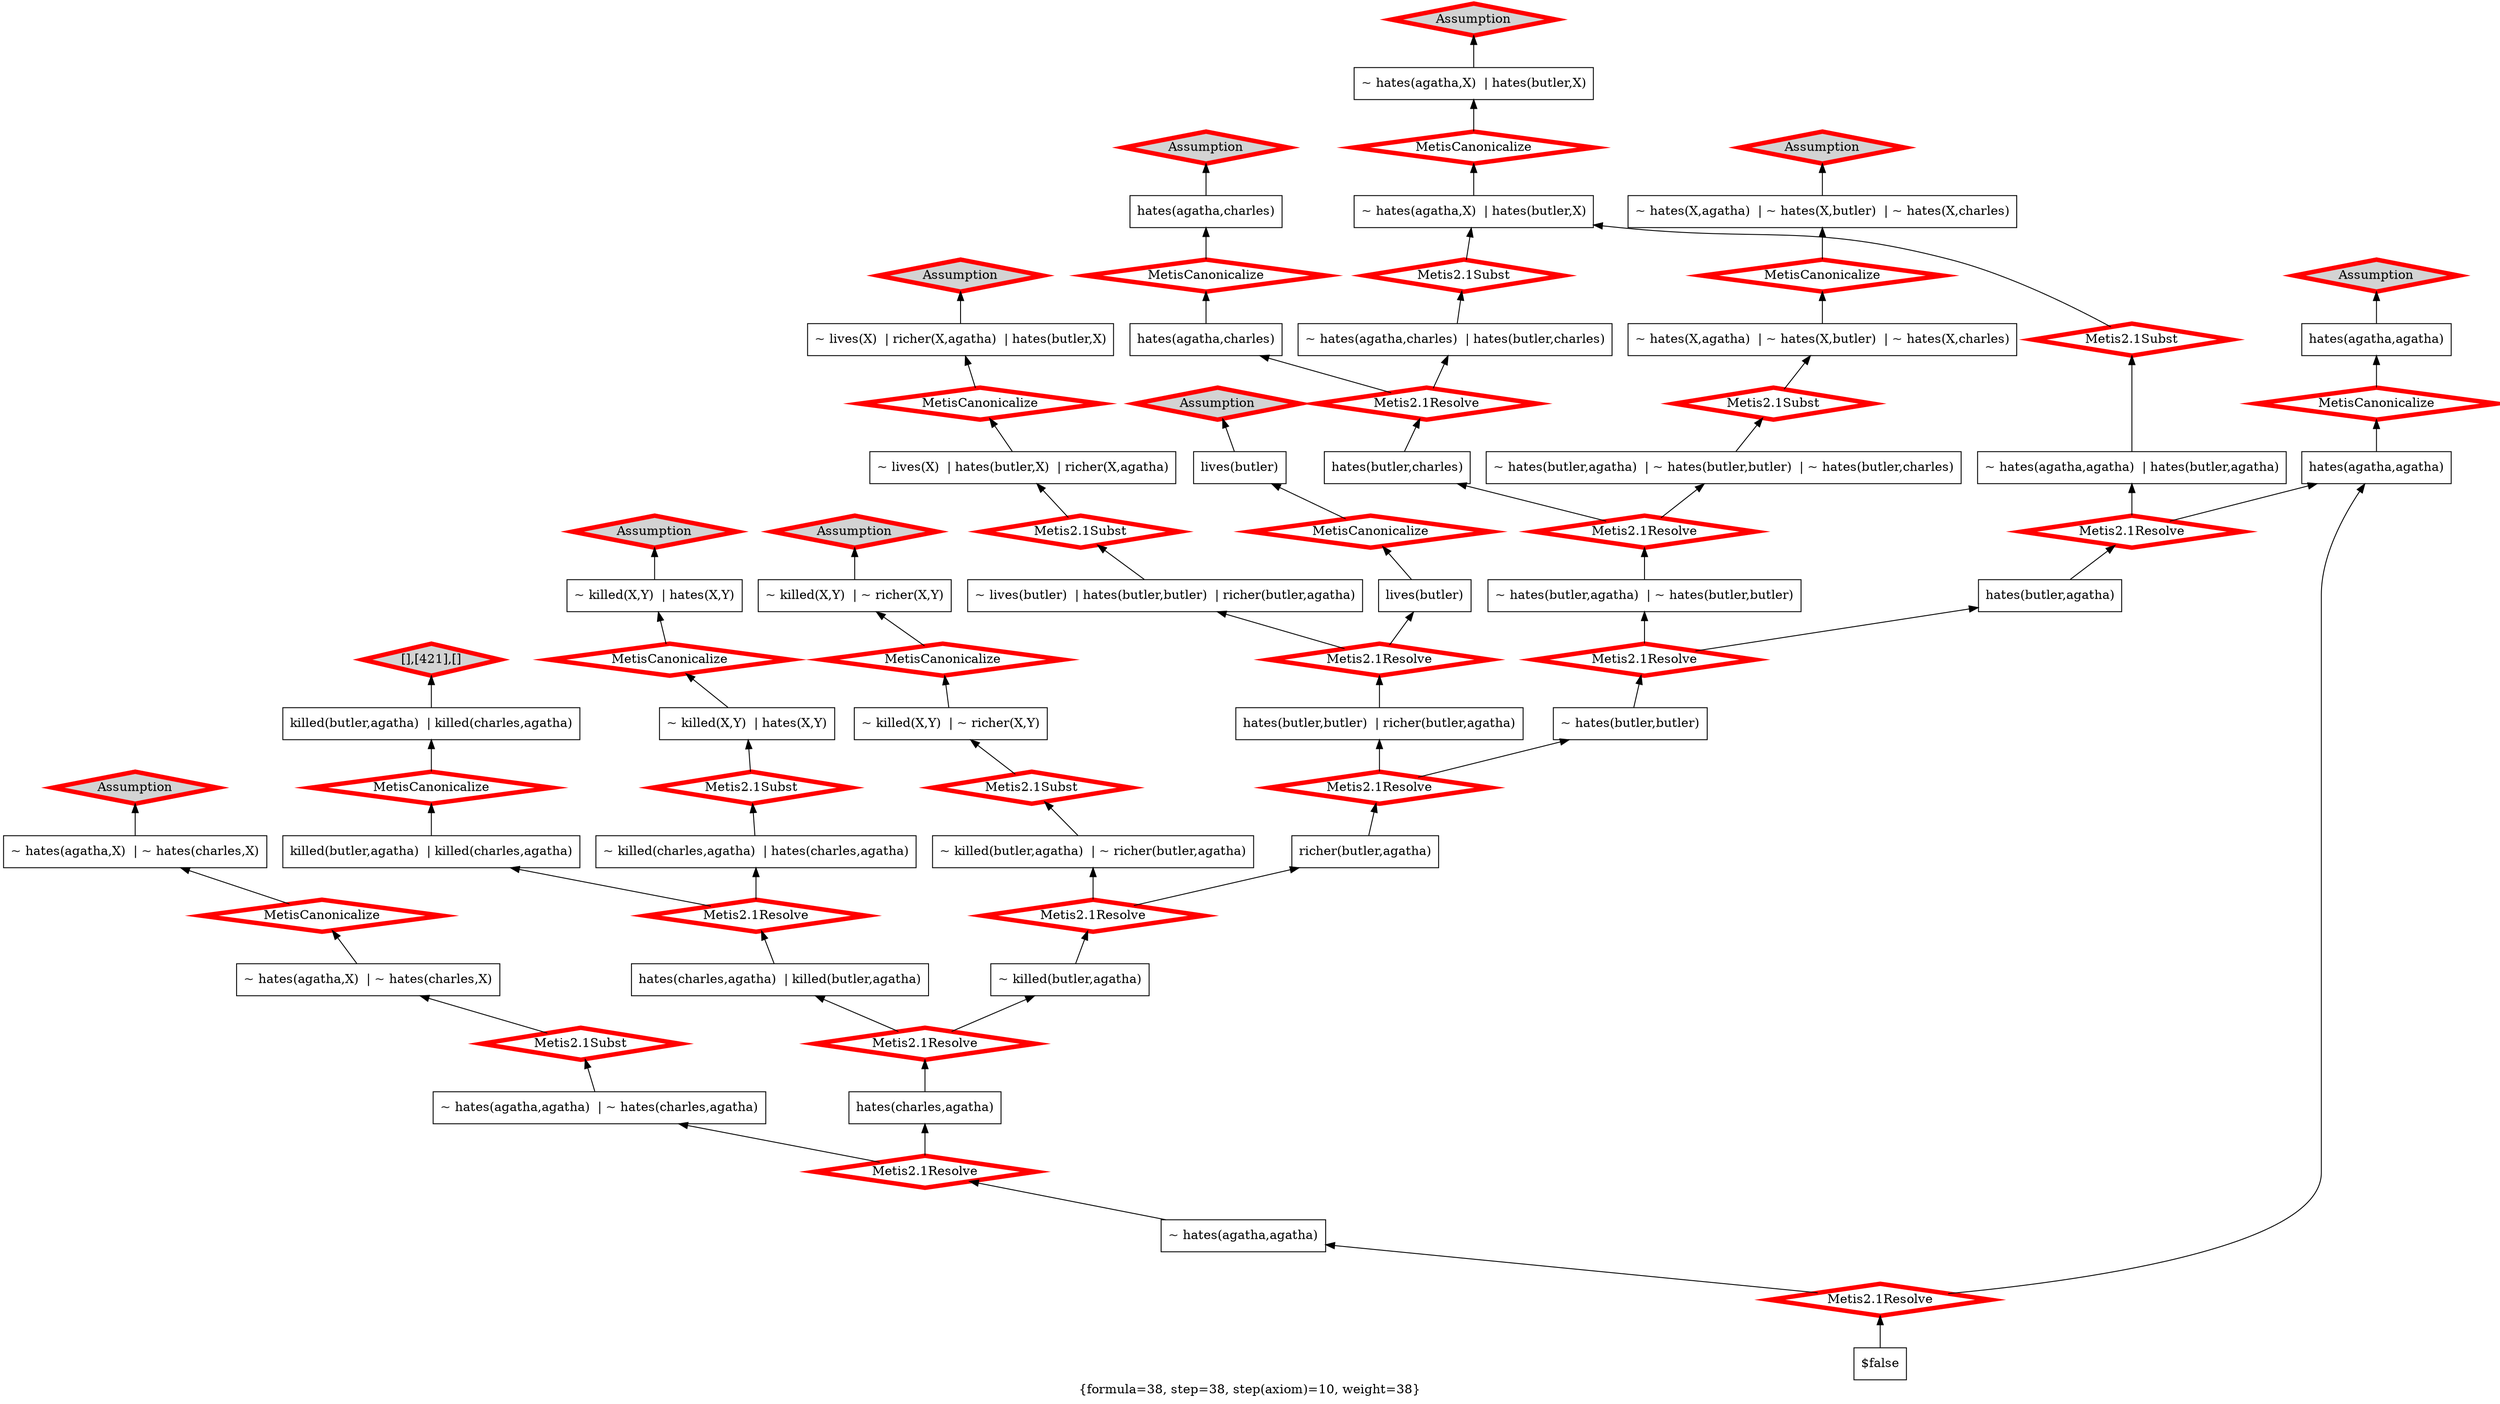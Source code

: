 digraph g 
{ rankdir=BT;
 labelloc=b label="{formula=38, step=38, step(axiom)=10, weight=38}"  
 "x_1" [ color="black" shape="box" label="hates(butler,agatha)" fillcolor="white" style="filled"  ];
  "x_3" [ color="black" shape="box" label="lives(butler)" fillcolor="white" style="filled"  ];
  "x_117" [ color="black" shape="box" label="~ hates(X,agatha)  | ~ hates(X,butler)  | ~ hates(X,charles)" fillcolor="white" style="filled"  ];
  "x_225" [ color="black" shape="box" label="hates(agatha,charles)" fillcolor="white" style="filled"  ];
  "x_385" [ color="black" shape="box" label="~ lives(X)  | richer(X,agatha)  | hates(butler,X)" fillcolor="white" style="filled"  ];
  "x_148" [ color="black" shape="box" label="richer(butler,agatha)" fillcolor="white" style="filled"  ];
  "x_386" [ color="black" shape="box" label="hates(agatha,agatha)" fillcolor="white" style="filled"  ];
  "x_121" [ color="black" shape="box" label="~ hates(agatha,X)  | hates(butler,X)" fillcolor="white" style="filled"  ];
  "x_228" [ color="black" shape="box" label="hates(butler,charles)" fillcolor="white" style="filled"  ];
  "x_38" [ color="black" shape="box" label="~ hates(agatha,agatha)  | ~ hates(charles,agatha)" fillcolor="white" style="filled"  ];
  "x_293" [ color="black" shape="box" label="~ killed(X,Y)  | hates(X,Y)" fillcolor="white" style="filled"  ];
  "x_390" [ color="black" shape="box" label="~ killed(X,Y)  | ~ richer(X,Y)" fillcolor="white" style="filled"  ];
  "x_176" [ color="black" shape="box" label="~ killed(X,Y)  | hates(X,Y)" fillcolor="white" style="filled"  ];
  "x_231" [ color="black" shape="box" label="~ hates(agatha,agatha)" fillcolor="white" style="filled"  ];
  "x_234" [ color="black" shape="box" label="~ killed(charles,agatha)  | hates(charles,agatha)" fillcolor="white" style="filled"  ];
  "x_179" [ color="black" shape="box" label="~ hates(X,agatha)  | ~ hates(X,butler)  | ~ hates(X,charles)" fillcolor="white" style="filled"  ];
  "x_127" [ color="black" shape="box" label="~ lives(X)  | hates(butler,X)  | richer(X,agatha)" fillcolor="white" style="filled"  ];
  "x_181" [ color="black" shape="box" label="~ hates(agatha,X)  | hates(butler,X)" fillcolor="white" style="filled"  ];
  "x_128" [ color="black" shape="box" label="~ hates(agatha,agatha)  | hates(butler,agatha)" fillcolor="white" style="filled"  ];
  "x_266" [ color="black" shape="box" label="~ hates(agatha,charles)  | hates(butler,charles)" fillcolor="white" style="filled"  ];
  "x_211" [ color="black" shape="box" label="~ killed(butler,agatha)" fillcolor="white" style="filled"  ];
  "x_76" [ color="black" shape="box" label="hates(butler,butler)  | richer(butler,agatha)" fillcolor="white" style="filled"  ];
  "x_439" [ color="black" shape="box" label="~ killed(butler,agatha)  | ~ richer(butler,agatha)" fillcolor="white" style="filled"  ];
  "x_239" [ color="black" shape="box" label="hates(charles,agatha)" fillcolor="white" style="filled"  ];
  "x_183" [ color="black" shape="box" label="~ lives(butler)  | hates(butler,butler)  | richer(butler,agatha)" fillcolor="white" style="filled"  ];
  "x_336" [ color="black" shape="box" label="hates(agatha,agatha)" fillcolor="white" style="filled"  ];
  "x_185" [ color="black" shape="box" label="~ hates(butler,agatha)  | ~ hates(butler,butler)  | ~ hates(butler,charles)" fillcolor="white" style="filled"  ];
  "x_400" [ color="black" shape="box" label="~ hates(agatha,X)  | ~ hates(charles,X)" fillcolor="white" style="filled"  ];
  "x_45" [ color="black" shape="box" label="hates(agatha,charles)" fillcolor="white" style="filled"  ];
  "x_421" [ color="black" shape="box" label="killed(butler,agatha)  | killed(charles,agatha)" fillcolor="white" style="filled"  ];
  "x_422" [ color="black" shape="box" label="$false" fillcolor="white" style="filled"  ];
  "x_47" [ color="black" shape="box" label="hates(charles,agatha)  | killed(butler,agatha)" fillcolor="white" style="filled"  ];
  "x_217" [ color="black" shape="box" label="~ killed(X,Y)  | ~ richer(X,Y)" fillcolor="white" style="filled"  ];
  "x_49" [ color="black" shape="box" label="killed(butler,agatha)  | killed(charles,agatha)" fillcolor="white" style="filled"  ];
  "x_370" [ color="black" shape="box" label="lives(butler)" fillcolor="white" style="filled"  ];
  "x_445" [ color="black" shape="box" label="~ hates(agatha,X)  | ~ hates(charles,X)" fillcolor="white" style="filled"  ];
  "x_54" [ color="black" shape="box" label="~ hates(butler,butler)" fillcolor="white" style="filled"  ];
  "x_379" [ color="black" shape="box" label="~ hates(butler,agatha)  | ~ hates(butler,butler)" fillcolor="white" style="filled"  ];
  "-7f2be617:1240b4a10d1:-47af" [ URL="http://browser.inference-web.org/iwbrowser/BrowseNodeSet?url=http%3A%2F%2Finference-web.org%2Fproofs%2Ftptp%2FSolutions%2FPUZ%2FPUZ001-1%2FMetis---2.2%2Fanswer.owl%23ns_refute_0_15" color="red" shape="diamond" label="Metis2.1Resolve" fillcolor="white" style="filled" penwidth="5"  ];
  "x_228" -> "-7f2be617:1240b4a10d1:-47af";
  "-7f2be617:1240b4a10d1:-47af" -> "x_225";
  "-7f2be617:1240b4a10d1:-47af" -> "x_266";
  "-7f2be617:1240b4a10d1:-47bf" [ URL="http://browser.inference-web.org/iwbrowser/BrowseNodeSet?url=http%3A%2F%2Finference-web.org%2Fproofs%2Ftptp%2FSolutions%2FPUZ%2FPUZ001-1%2FMetis---2.2%2Fanswer.owl%23ns_refute_0_18" color="red" shape="diamond" label="Metis2.1Resolve" fillcolor="white" style="filled" penwidth="5"  ];
  "x_379" -> "-7f2be617:1240b4a10d1:-47bf";
  "-7f2be617:1240b4a10d1:-47bf" -> "x_185";
  "-7f2be617:1240b4a10d1:-47bf" -> "x_228";
  "-7f2be617:1240b4a10d1:-478f" [ URL="http://browser.inference-web.org/iwbrowser/BrowseNodeSet?url=http%3A%2F%2Finference-web.org%2Fproofs%2Ftptp%2FSolutions%2FPUZ%2FPUZ001-1%2FMetis---2.2%2Fanswer.owl%23ns_refute_0_19" color="red" shape="diamond" label="MetisCanonicalize" fillcolor="white" style="filled" penwidth="5"  ];
  "x_336" -> "-7f2be617:1240b4a10d1:-478f";
  "-7f2be617:1240b4a10d1:-478f" -> "x_386";
  "-7f2be617:1240b4a10d1:-477b" [ URL="http://browser.inference-web.org/iwbrowser/BrowseNodeSet?url=http%3A%2F%2Finference-web.org%2Fproofs%2Ftptp%2FSolutions%2FPUZ%2FPUZ001-1%2FMetis---2.2%2Fanswer.owl%23ns_butler_hates_poor" color="red" shape="diamond" label="Assumption" fillcolor="lightgrey" style="filled" penwidth="5"  ];
  "x_385" -> "-7f2be617:1240b4a10d1:-477b";
  "-7f2be617:1240b4a10d1:-47c9" [ URL="http://browser.inference-web.org/iwbrowser/BrowseNodeSet?url=http%3A%2F%2Finference-web.org%2Fproofs%2Ftptp%2FSolutions%2FPUZ%2FPUZ001-1%2FMetis---2.2%2Fanswer.owl%23ns_refute_0_23" color="red" shape="diamond" label="Metis2.1Resolve" fillcolor="white" style="filled" penwidth="5"  ];
  "x_148" -> "-7f2be617:1240b4a10d1:-47c9";
  "-7f2be617:1240b4a10d1:-47c9" -> "x_54";
  "-7f2be617:1240b4a10d1:-47c9" -> "x_76";
  "-7f2be617:1240b4a10d1:-47d0" [ URL="http://browser.inference-web.org/iwbrowser/BrowseNodeSet?url=http%3A%2F%2Finference-web.org%2Fproofs%2Ftptp%2FSolutions%2FPUZ%2FPUZ001-1%2FMetis---2.2%2Fanswer.owl%23ns_refute_0_6" color="red" shape="diamond" label="MetisCanonicalize" fillcolor="white" style="filled" penwidth="5"  ];
  "x_390" -> "-7f2be617:1240b4a10d1:-47d0";
  "-7f2be617:1240b4a10d1:-47d0" -> "x_217";
  "-7f2be617:1240b4a10d1:-47d9" [ URL="http://browser.inference-web.org/iwbrowser/BrowseNodeSet?url=http%3A%2F%2Finference-web.org%2Fproofs%2Ftptp%2FSolutions%2FPUZ%2FPUZ001-1%2FMetis---2.2%2Fanswer.owl%23ns_refute_0_24" color="red" shape="diamond" label="Metis2.1Resolve" fillcolor="white" style="filled" penwidth="5"  ];
  "x_211" -> "-7f2be617:1240b4a10d1:-47d9";
  "-7f2be617:1240b4a10d1:-47d9" -> "x_148";
  "-7f2be617:1240b4a10d1:-47d9" -> "x_439";
  "-7f2be617:1240b4a10d1:-4761" [ URL="http://browser.inference-web.org/iwbrowser/BrowseNodeSet?url=http%3A%2F%2Finference-web.org%2Fproofs%2Ftptp%2FSolutions%2FPUZ%2FPUZ001-1%2FMetis---2.2%2Fanswer.owl%23ns_refute_0_2" color="red" shape="diamond" label="MetisCanonicalize" fillcolor="white" style="filled" penwidth="5"  ];
  "x_49" -> "-7f2be617:1240b4a10d1:-4761";
  "-7f2be617:1240b4a10d1:-4761" -> "x_421";
  "-7f2be617:1240b4a10d1:-479b" [ URL="http://browser.inference-web.org/iwbrowser/BrowseNodeSet?url=http%3A%2F%2Finference-web.org%2Fproofs%2Ftptp%2FSolutions%2FPUZ%2FPUZ001-1%2FMetis---2.2%2Fanswer.owl%23ns_agatha_hates_charles" color="red" shape="diamond" label="Assumption" fillcolor="lightgrey" style="filled" penwidth="5"  ];
  "x_45" -> "-7f2be617:1240b4a10d1:-479b";
  "-7f2be617:1240b4a10d1:-47e1" [ URL="http://browser.inference-web.org/iwbrowser/BrowseNodeSet?url=http%3A%2F%2Finference-web.org%2Fproofs%2Ftptp%2FSolutions%2FPUZ%2FPUZ001-1%2FMetis---2.2%2Fanswer.owl%23ns_different_hates" color="red" shape="diamond" label="Assumption" fillcolor="lightgrey" style="filled" penwidth="5"  ];
  "x_445" -> "-7f2be617:1240b4a10d1:-47e1";
  "-7f2be617:1240b4a10d1:-47e9" [ URL="http://browser.inference-web.org/iwbrowser/BrowseNodeSet?url=http%3A%2F%2Finference-web.org%2Fproofs%2Ftptp%2FSolutions%2FPUZ%2FPUZ001-1%2FMetis---2.2%2Fanswer.owl%23ns_refute_0_1" color="red" shape="diamond" label="Metis2.1Subst" fillcolor="white" style="filled" penwidth="5"  ];
  "x_38" -> "-7f2be617:1240b4a10d1:-47e9";
  "-7f2be617:1240b4a10d1:-47e9" -> "x_400";
  "-7f2be617:1240b4a10d1:-4774" [ URL="http://browser.inference-web.org/iwbrowser/BrowseNodeSet?url=http%3A%2F%2Finference-web.org%2Fproofs%2Ftptp%2FSolutions%2FPUZ%2FPUZ001-1%2FMetis---2.2%2Fanswer.owl%23ns_butler" color="red" shape="diamond" label="Assumption" fillcolor="lightgrey" style="filled" penwidth="5"  ];
  "x_3" -> "-7f2be617:1240b4a10d1:-4774";
  "-7f2be617:1240b4a10d1:-47a6" [ URL="http://browser.inference-web.org/iwbrowser/BrowseNodeSet?url=http%3A%2F%2Finference-web.org%2Fproofs%2Ftptp%2FSolutions%2FPUZ%2FPUZ001-1%2FMetis---2.2%2Fanswer.owl%23ns_refute_0_13" color="red" shape="diamond" label="MetisCanonicalize" fillcolor="white" style="filled" penwidth="5"  ];
  "x_121" -> "-7f2be617:1240b4a10d1:-47a6";
  "-7f2be617:1240b4a10d1:-47a6" -> "x_181";
  "-7f2be617:1240b4a10d1:-4764" [ URL="http://browser.inference-web.org/iwbrowser/BrowseNodeSet?url=http%3A%2F%2Finference-web.org%2Fproofs%2Ftptp%2FSolutions%2FPUZ%2FPUZ001-1%2FMetis---2.2%2Fanswer.owl%23ns_killer_hates_victim" color="red" shape="diamond" label="Assumption" fillcolor="lightgrey" style="filled" penwidth="5"  ];
  "x_176" -> "-7f2be617:1240b4a10d1:-4764";
  "-7f2be617:1240b4a10d1:-4793" [ URL="http://browser.inference-web.org/iwbrowser/BrowseNodeSet?url=http%3A%2F%2Finference-web.org%2Fproofs%2Ftptp%2FSolutions%2FPUZ%2FPUZ001-1%2FMetis---2.2%2Fanswer.owl%23ns_refute_0_20" color="red" shape="diamond" label="Metis2.1Subst" fillcolor="white" style="filled" penwidth="5"  ];
  "x_128" -> "-7f2be617:1240b4a10d1:-4793";
  "-7f2be617:1240b4a10d1:-4793" -> "x_121";
  "-7f2be617:1240b4a10d1:-476c" [ URL="http://browser.inference-web.org/iwbrowser/BrowseNodeSet?url=http%3A%2F%2Finference-web.org%2Fproofs%2Ftptp%2FSolutions%2FPUZ%2FPUZ001-1%2FMetis---2.2%2Fanswer.owl%23ns_refute_0_4" color="red" shape="diamond" label="Metis2.1Subst" fillcolor="white" style="filled" penwidth="5"  ];
  "x_234" -> "-7f2be617:1240b4a10d1:-476c";
  "-7f2be617:1240b4a10d1:-476c" -> "x_293";
  "-7f2be617:1240b4a10d1:-47aa" [ URL="http://browser.inference-web.org/iwbrowser/BrowseNodeSet?url=http%3A%2F%2Finference-web.org%2Fproofs%2Ftptp%2FSolutions%2FPUZ%2FPUZ001-1%2FMetis---2.2%2Fanswer.owl%23ns_refute_0_14" color="red" shape="diamond" label="Metis2.1Subst" fillcolor="white" style="filled" penwidth="5"  ];
  "x_266" -> "-7f2be617:1240b4a10d1:-47aa";
  "-7f2be617:1240b4a10d1:-47aa" -> "x_121";
  "-7f2be617:1240b4a10d1:-4783" [ URL="http://browser.inference-web.org/iwbrowser/BrowseNodeSet?url=http%3A%2F%2Finference-web.org%2Fproofs%2Ftptp%2FSolutions%2FPUZ%2FPUZ001-1%2FMetis---2.2%2Fanswer.owl%23ns_refute_0_10" color="red" shape="diamond" label="Metis2.1Subst" fillcolor="white" style="filled" penwidth="5"  ];
  "x_183" -> "-7f2be617:1240b4a10d1:-4783";
  "-7f2be617:1240b4a10d1:-4783" -> "x_127";
  "-7f2be617:1240b4a10d1:-47b2" [ URL="http://browser.inference-web.org/iwbrowser/BrowseNodeSet?url=http%3A%2F%2Finference-web.org%2Fproofs%2Ftptp%2FSolutions%2FPUZ%2FPUZ001-1%2FMetis---2.2%2Fanswer.owl%23ns_no_one_hates_everyone" color="red" shape="diamond" label="Assumption" fillcolor="lightgrey" style="filled" penwidth="5"  ];
  "x_179" -> "-7f2be617:1240b4a10d1:-47b2";
  "-7f2be617:1240b4a10d1:-47de" [ URL="http://browser.inference-web.org/iwbrowser/BrowseNodeSet?url=http%3A%2F%2Finference-web.org%2Fproofs%2Ftptp%2FSolutions%2FPUZ%2FPUZ001-1%2FMetis---2.2%2Fanswer.owl%23ns_refute_0_25" color="red" shape="diamond" label="Metis2.1Resolve" fillcolor="white" style="filled" penwidth="5"  ];
  "x_239" -> "-7f2be617:1240b4a10d1:-47de";
  "-7f2be617:1240b4a10d1:-47de" -> "x_47";
  "-7f2be617:1240b4a10d1:-47de" -> "x_211";
  "-7f2be617:1240b4a10d1:-47f3" [ URL="http://browser.inference-web.org/iwbrowser/BrowseNodeSet?url=http%3A%2F%2Finference-web.org%2Fproofs%2Ftptp%2FSolutions%2FPUZ%2FPUZ001-1%2FMetis---2.2%2Fanswer.owl%23answer" color="red" shape="diamond" label="Metis2.1Resolve" fillcolor="white" style="filled" penwidth="5"  ];
  "x_422" -> "-7f2be617:1240b4a10d1:-47f3";
  "-7f2be617:1240b4a10d1:-47f3" -> "x_231";
  "-7f2be617:1240b4a10d1:-47f3" -> "x_336";
  "-7f2be617:1240b4a10d1:-475d" [ URL="http://browser.inference-web.org/iwbrowser/BrowseNodeSet?url=http%3A%2F%2Finference-web.org%2Fproofs%2Ftptp%2FSolutions%2FPUZ%2FPUZ001-1%2FMetis---2.2%2Fanswer.owl%23ns_prove_neither_charles_nor_butler_did_it" color="red" shape="diamond" label="[],[421],[]" fillcolor="lightgrey" style="filled" penwidth="5"  ];
  "x_421" -> "-7f2be617:1240b4a10d1:-475d";
  "-7f2be617:1240b4a10d1:-477f" [ URL="http://browser.inference-web.org/iwbrowser/BrowseNodeSet?url=http%3A%2F%2Finference-web.org%2Fproofs%2Ftptp%2FSolutions%2FPUZ%2FPUZ001-1%2FMetis---2.2%2Fanswer.owl%23ns_refute_0_9" color="red" shape="diamond" label="MetisCanonicalize" fillcolor="white" style="filled" penwidth="5"  ];
  "x_127" -> "-7f2be617:1240b4a10d1:-477f";
  "-7f2be617:1240b4a10d1:-477f" -> "x_385";
  "-7f2be617:1240b4a10d1:-479f" [ URL="http://browser.inference-web.org/iwbrowser/BrowseNodeSet?url=http%3A%2F%2Finference-web.org%2Fproofs%2Ftptp%2FSolutions%2FPUZ%2FPUZ001-1%2FMetis---2.2%2Fanswer.owl%23ns_refute_0_12" color="red" shape="diamond" label="MetisCanonicalize" fillcolor="white" style="filled" penwidth="5"  ];
  "x_225" -> "-7f2be617:1240b4a10d1:-479f";
  "-7f2be617:1240b4a10d1:-479f" -> "x_45";
  "-7f2be617:1240b4a10d1:-47c4" [ URL="http://browser.inference-web.org/iwbrowser/BrowseNodeSet?url=http%3A%2F%2Finference-web.org%2Fproofs%2Ftptp%2FSolutions%2FPUZ%2FPUZ001-1%2FMetis---2.2%2Fanswer.owl%23ns_refute_0_22" color="red" shape="diamond" label="Metis2.1Resolve" fillcolor="white" style="filled" penwidth="5"  ];
  "x_54" -> "-7f2be617:1240b4a10d1:-47c4";
  "-7f2be617:1240b4a10d1:-47c4" -> "x_1";
  "-7f2be617:1240b4a10d1:-47c4" -> "x_379";
  "-7f2be617:1240b4a10d1:-47d4" [ URL="http://browser.inference-web.org/iwbrowser/BrowseNodeSet?url=http%3A%2F%2Finference-web.org%2Fproofs%2Ftptp%2FSolutions%2FPUZ%2FPUZ001-1%2FMetis---2.2%2Fanswer.owl%23ns_refute_0_7" color="red" shape="diamond" label="Metis2.1Subst" fillcolor="white" style="filled" penwidth="5"  ];
  "x_439" -> "-7f2be617:1240b4a10d1:-47d4";
  "-7f2be617:1240b4a10d1:-47d4" -> "x_390";
  "-7f2be617:1240b4a10d1:-4771" [ URL="http://browser.inference-web.org/iwbrowser/BrowseNodeSet?url=http%3A%2F%2Finference-web.org%2Fproofs%2Ftptp%2FSolutions%2FPUZ%2FPUZ001-1%2FMetis---2.2%2Fanswer.owl%23ns_refute_0_5" color="red" shape="diamond" label="Metis2.1Resolve" fillcolor="white" style="filled" penwidth="5"  ];
  "x_47" -> "-7f2be617:1240b4a10d1:-4771";
  "-7f2be617:1240b4a10d1:-4771" -> "x_49";
  "-7f2be617:1240b4a10d1:-4771" -> "x_234";
  "-7f2be617:1240b4a10d1:-47e5" [ URL="http://browser.inference-web.org/iwbrowser/BrowseNodeSet?url=http%3A%2F%2Finference-web.org%2Fproofs%2Ftptp%2FSolutions%2FPUZ%2FPUZ001-1%2FMetis---2.2%2Fanswer.owl%23ns_refute_0_0" color="red" shape="diamond" label="MetisCanonicalize" fillcolor="white" style="filled" penwidth="5"  ];
  "x_400" -> "-7f2be617:1240b4a10d1:-47e5";
  "-7f2be617:1240b4a10d1:-47e5" -> "x_445";
  "-7f2be617:1240b4a10d1:-47cc" [ URL="http://browser.inference-web.org/iwbrowser/BrowseNodeSet?url=http%3A%2F%2Finference-web.org%2Fproofs%2Ftptp%2FSolutions%2FPUZ%2FPUZ001-1%2FMetis---2.2%2Fanswer.owl%23ns_poorer_killer" color="red" shape="diamond" label="Assumption" fillcolor="lightgrey" style="filled" penwidth="5"  ];
  "x_217" -> "-7f2be617:1240b4a10d1:-47cc";
  "-7f2be617:1240b4a10d1:-478b" [ URL="http://browser.inference-web.org/iwbrowser/BrowseNodeSet?url=http%3A%2F%2Finference-web.org%2Fproofs%2Ftptp%2FSolutions%2FPUZ%2FPUZ001-1%2FMetis---2.2%2Fanswer.owl%23ns_agatha_hates_agatha" color="red" shape="diamond" label="Assumption" fillcolor="lightgrey" style="filled" penwidth="5"  ];
  "x_386" -> "-7f2be617:1240b4a10d1:-478b";
  "-7f2be617:1240b4a10d1:-47b6" [ URL="http://browser.inference-web.org/iwbrowser/BrowseNodeSet?url=http%3A%2F%2Finference-web.org%2Fproofs%2Ftptp%2FSolutions%2FPUZ%2FPUZ001-1%2FMetis---2.2%2Fanswer.owl%23ns_refute_0_16" color="red" shape="diamond" label="MetisCanonicalize" fillcolor="white" style="filled" penwidth="5"  ];
  "x_117" -> "-7f2be617:1240b4a10d1:-47b6";
  "-7f2be617:1240b4a10d1:-47b6" -> "x_179";
  "-7f2be617:1240b4a10d1:-4768" [ URL="http://browser.inference-web.org/iwbrowser/BrowseNodeSet?url=http%3A%2F%2Finference-web.org%2Fproofs%2Ftptp%2FSolutions%2FPUZ%2FPUZ001-1%2FMetis---2.2%2Fanswer.owl%23ns_refute_0_3" color="red" shape="diamond" label="MetisCanonicalize" fillcolor="white" style="filled" penwidth="5"  ];
  "x_293" -> "-7f2be617:1240b4a10d1:-4768";
  "-7f2be617:1240b4a10d1:-4768" -> "x_176";
  "-7f2be617:1240b4a10d1:-4778" [ URL="http://browser.inference-web.org/iwbrowser/BrowseNodeSet?url=http%3A%2F%2Finference-web.org%2Fproofs%2Ftptp%2FSolutions%2FPUZ%2FPUZ001-1%2FMetis---2.2%2Fanswer.owl%23ns_refute_0_8" color="red" shape="diamond" label="MetisCanonicalize" fillcolor="white" style="filled" penwidth="5"  ];
  "x_370" -> "-7f2be617:1240b4a10d1:-4778";
  "-7f2be617:1240b4a10d1:-4778" -> "x_3";
  "-7f2be617:1240b4a10d1:-47a2" [ URL="http://browser.inference-web.org/iwbrowser/BrowseNodeSet?url=http%3A%2F%2Finference-web.org%2Fproofs%2Ftptp%2FSolutions%2FPUZ%2FPUZ001-1%2FMetis---2.2%2Fanswer.owl%23ns_same_hates" color="red" shape="diamond" label="Assumption" fillcolor="lightgrey" style="filled" penwidth="5"  ];
  "x_181" -> "-7f2be617:1240b4a10d1:-47a2";
  "-7f2be617:1240b4a10d1:-47ba" [ URL="http://browser.inference-web.org/iwbrowser/BrowseNodeSet?url=http%3A%2F%2Finference-web.org%2Fproofs%2Ftptp%2FSolutions%2FPUZ%2FPUZ001-1%2FMetis---2.2%2Fanswer.owl%23ns_refute_0_17" color="red" shape="diamond" label="Metis2.1Subst" fillcolor="white" style="filled" penwidth="5"  ];
  "x_185" -> "-7f2be617:1240b4a10d1:-47ba";
  "-7f2be617:1240b4a10d1:-47ba" -> "x_117";
  "-7f2be617:1240b4a10d1:-47ee" [ URL="http://browser.inference-web.org/iwbrowser/BrowseNodeSet?url=http%3A%2F%2Finference-web.org%2Fproofs%2Ftptp%2FSolutions%2FPUZ%2FPUZ001-1%2FMetis---2.2%2Fanswer.owl%23ns_refute_0_26" color="red" shape="diamond" label="Metis2.1Resolve" fillcolor="white" style="filled" penwidth="5"  ];
  "x_231" -> "-7f2be617:1240b4a10d1:-47ee";
  "-7f2be617:1240b4a10d1:-47ee" -> "x_38";
  "-7f2be617:1240b4a10d1:-47ee" -> "x_239";
  "-7f2be617:1240b4a10d1:-4798" [ URL="http://browser.inference-web.org/iwbrowser/BrowseNodeSet?url=http%3A%2F%2Finference-web.org%2Fproofs%2Ftptp%2FSolutions%2FPUZ%2FPUZ001-1%2FMetis---2.2%2Fanswer.owl%23ns_refute_0_21" color="red" shape="diamond" label="Metis2.1Resolve" fillcolor="white" style="filled" penwidth="5"  ];
  "x_1" -> "-7f2be617:1240b4a10d1:-4798";
  "-7f2be617:1240b4a10d1:-4798" -> "x_128";
  "-7f2be617:1240b4a10d1:-4798" -> "x_336";
  "-7f2be617:1240b4a10d1:-4788" [ URL="http://browser.inference-web.org/iwbrowser/BrowseNodeSet?url=http%3A%2F%2Finference-web.org%2Fproofs%2Ftptp%2FSolutions%2FPUZ%2FPUZ001-1%2FMetis---2.2%2Fanswer.owl%23ns_refute_0_11" color="red" shape="diamond" label="Metis2.1Resolve" fillcolor="white" style="filled" penwidth="5"  ];
  "x_76" -> "-7f2be617:1240b4a10d1:-4788";
  "-7f2be617:1240b4a10d1:-4788" -> "x_183";
  "-7f2be617:1240b4a10d1:-4788" -> "x_370";
  }

